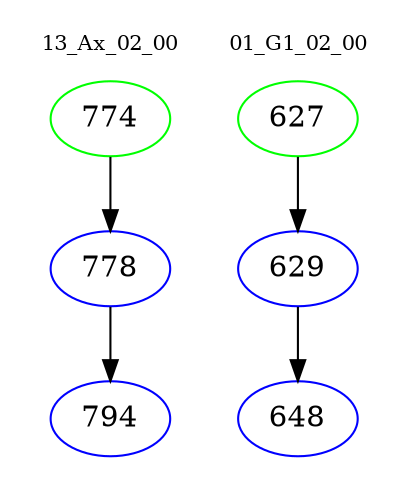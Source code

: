 digraph{
subgraph cluster_0 {
color = white
label = "13_Ax_02_00";
fontsize=10;
T0_774 [label="774", color="green"]
T0_774 -> T0_778 [color="black"]
T0_778 [label="778", color="blue"]
T0_778 -> T0_794 [color="black"]
T0_794 [label="794", color="blue"]
}
subgraph cluster_1 {
color = white
label = "01_G1_02_00";
fontsize=10;
T1_627 [label="627", color="green"]
T1_627 -> T1_629 [color="black"]
T1_629 [label="629", color="blue"]
T1_629 -> T1_648 [color="black"]
T1_648 [label="648", color="blue"]
}
}
